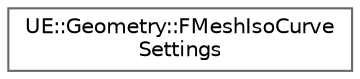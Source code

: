 digraph "Graphical Class Hierarchy"
{
 // INTERACTIVE_SVG=YES
 // LATEX_PDF_SIZE
  bgcolor="transparent";
  edge [fontname=Helvetica,fontsize=10,labelfontname=Helvetica,labelfontsize=10];
  node [fontname=Helvetica,fontsize=10,shape=box,height=0.2,width=0.4];
  rankdir="LR";
  Node0 [id="Node000000",label="UE::Geometry::FMeshIsoCurve\lSettings",height=0.2,width=0.4,color="grey40", fillcolor="white", style="filled",URL="$db/d35/structUE_1_1Geometry_1_1FMeshIsoCurveSettings.html",tooltip=" "];
}
